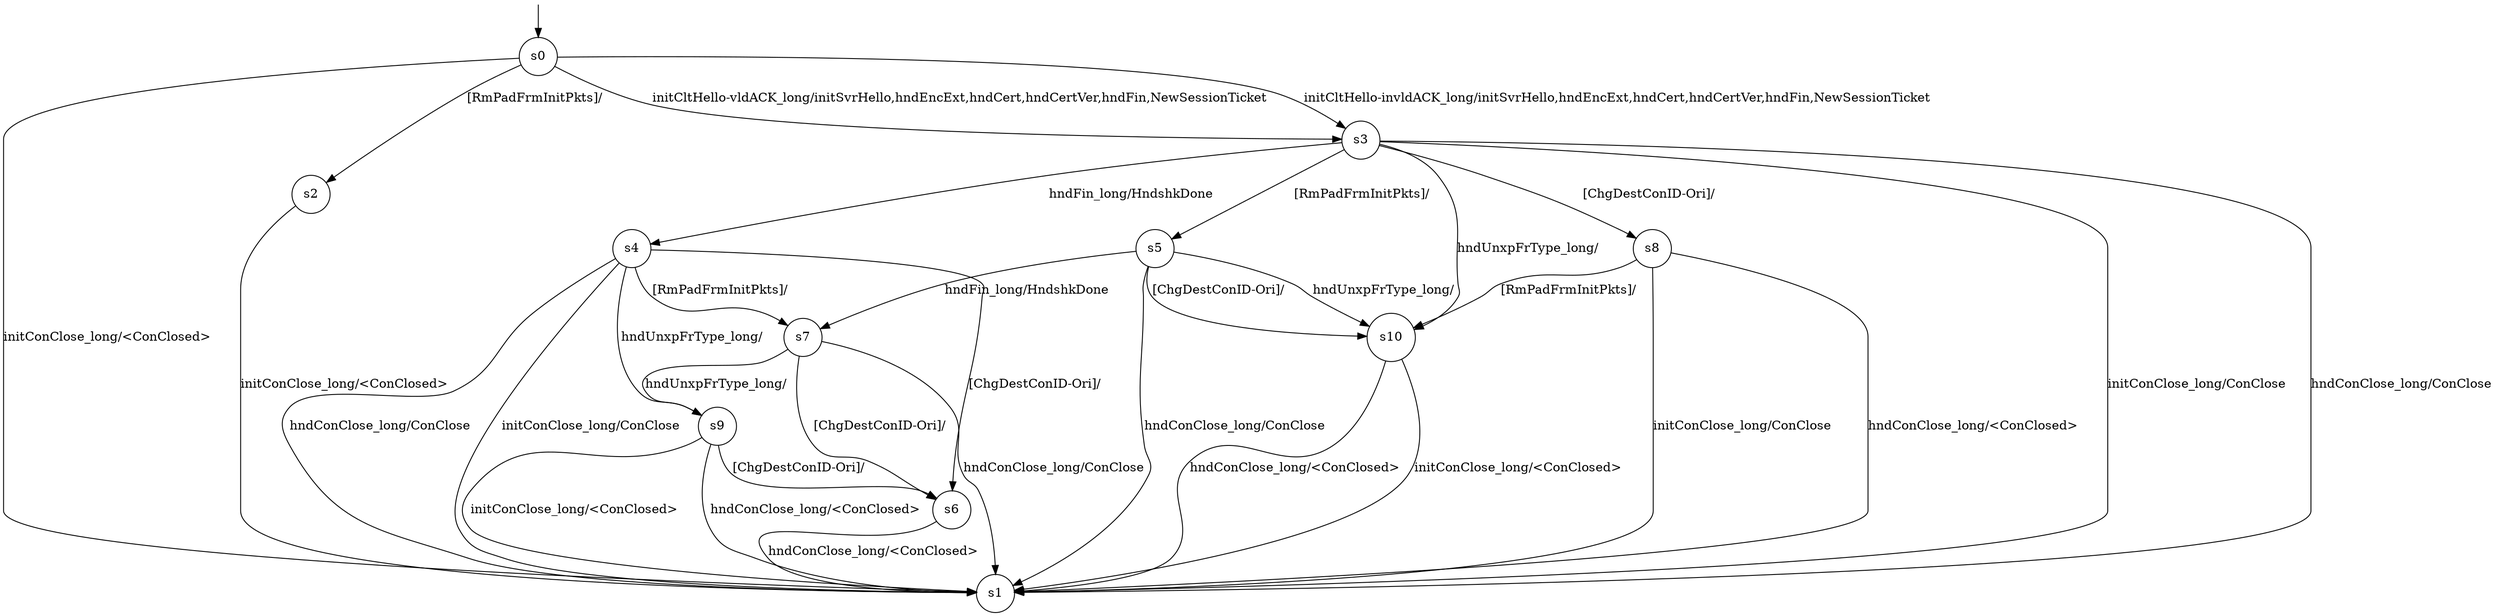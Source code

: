 digraph g {

s0 [shape="circle" label="s0"];
s1 [shape="circle" label="s1"];
s2 [shape="circle" label="s2"];
s3 [shape="circle" label="s3"];
s4 [shape="circle" label="s4"];
s5 [shape="circle" label="s5"];
s6 [shape="circle" label="s6"];
s7 [shape="circle" label="s7"];
s8 [shape="circle" label="s8"];
s9 [shape="circle" label="s9"];
s10 [shape="circle" label="s10"];
s0 -> s1 [label="initConClose_long/<ConClosed> "];
s0 -> s3 [label="initCltHello-vldACK_long/initSvrHello,hndEncExt,hndCert,hndCertVer,hndFin,NewSessionTicket "];
s0 -> s3 [label="initCltHello-invldACK_long/initSvrHello,hndEncExt,hndCert,hndCertVer,hndFin,NewSessionTicket "];
s0 -> s2 [label="[RmPadFrmInitPkts]/ "];
s2 -> s1 [label="initConClose_long/<ConClosed> "];
s3 -> s1 [label="initConClose_long/ConClose "];
s3 -> s4 [label="hndFin_long/HndshkDone "];
s3 -> s1 [label="hndConClose_long/ConClose "];
s3 -> s10 [label="hndUnxpFrType_long/ "];
s3 -> s8 [label="[ChgDestConID-Ori]/ "];
s3 -> s5 [label="[RmPadFrmInitPkts]/ "];
s4 -> s1 [label="initConClose_long/ConClose "];
s4 -> s1 [label="hndConClose_long/ConClose "];
s4 -> s9 [label="hndUnxpFrType_long/ "];
s4 -> s6 [label="[ChgDestConID-Ori]/ "];
s4 -> s7 [label="[RmPadFrmInitPkts]/ "];
s5 -> s7 [label="hndFin_long/HndshkDone "];
s5 -> s1 [label="hndConClose_long/ConClose "];
s5 -> s10 [label="hndUnxpFrType_long/ "];
s5 -> s10 [label="[ChgDestConID-Ori]/ "];
s6 -> s1 [label="hndConClose_long/<ConClosed> "];
s7 -> s1 [label="hndConClose_long/ConClose "];
s7 -> s9 [label="hndUnxpFrType_long/ "];
s7 -> s6 [label="[ChgDestConID-Ori]/ "];
s8 -> s1 [label="initConClose_long/ConClose "];
s8 -> s1 [label="hndConClose_long/<ConClosed> "];
s8 -> s10 [label="[RmPadFrmInitPkts]/ "];
s9 -> s1 [label="initConClose_long/<ConClosed> "];
s9 -> s1 [label="hndConClose_long/<ConClosed> "];
s9 -> s6 [label="[ChgDestConID-Ori]/ "];
s10 -> s1 [label="initConClose_long/<ConClosed> "];
s10 -> s1 [label="hndConClose_long/<ConClosed> "];

__start0 [label="" shape="none" width="0" height="0"];
__start0 -> s0;

}
